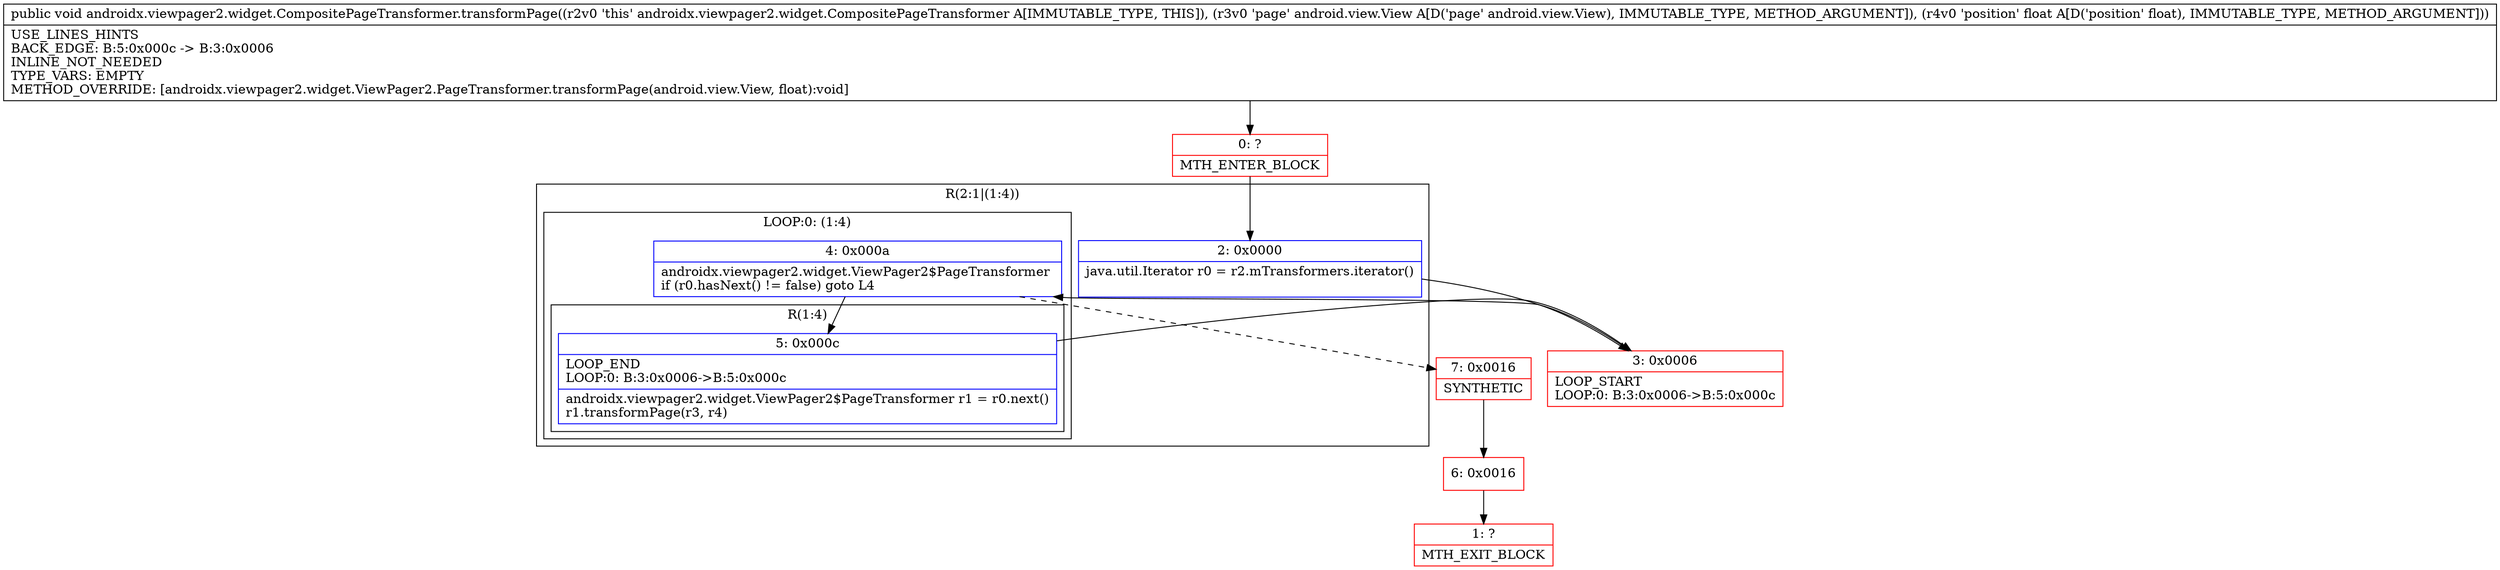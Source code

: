 digraph "CFG forandroidx.viewpager2.widget.CompositePageTransformer.transformPage(Landroid\/view\/View;F)V" {
subgraph cluster_Region_1571142652 {
label = "R(2:1|(1:4))";
node [shape=record,color=blue];
Node_2 [shape=record,label="{2\:\ 0x0000|java.util.Iterator r0 = r2.mTransformers.iterator()\l\l}"];
subgraph cluster_LoopRegion_473527679 {
label = "LOOP:0: (1:4)";
node [shape=record,color=blue];
Node_4 [shape=record,label="{4\:\ 0x000a|androidx.viewpager2.widget.ViewPager2$PageTransformer \lif (r0.hasNext() != false) goto L4\l}"];
subgraph cluster_Region_205689731 {
label = "R(1:4)";
node [shape=record,color=blue];
Node_5 [shape=record,label="{5\:\ 0x000c|LOOP_END\lLOOP:0: B:3:0x0006\-\>B:5:0x000c\l|androidx.viewpager2.widget.ViewPager2$PageTransformer r1 = r0.next()\lr1.transformPage(r3, r4)\l}"];
}
}
}
Node_0 [shape=record,color=red,label="{0\:\ ?|MTH_ENTER_BLOCK\l}"];
Node_3 [shape=record,color=red,label="{3\:\ 0x0006|LOOP_START\lLOOP:0: B:3:0x0006\-\>B:5:0x000c\l}"];
Node_7 [shape=record,color=red,label="{7\:\ 0x0016|SYNTHETIC\l}"];
Node_6 [shape=record,color=red,label="{6\:\ 0x0016}"];
Node_1 [shape=record,color=red,label="{1\:\ ?|MTH_EXIT_BLOCK\l}"];
MethodNode[shape=record,label="{public void androidx.viewpager2.widget.CompositePageTransformer.transformPage((r2v0 'this' androidx.viewpager2.widget.CompositePageTransformer A[IMMUTABLE_TYPE, THIS]), (r3v0 'page' android.view.View A[D('page' android.view.View), IMMUTABLE_TYPE, METHOD_ARGUMENT]), (r4v0 'position' float A[D('position' float), IMMUTABLE_TYPE, METHOD_ARGUMENT]))  | USE_LINES_HINTS\lBACK_EDGE: B:5:0x000c \-\> B:3:0x0006\lINLINE_NOT_NEEDED\lTYPE_VARS: EMPTY\lMETHOD_OVERRIDE: [androidx.viewpager2.widget.ViewPager2.PageTransformer.transformPage(android.view.View, float):void]\l}"];
MethodNode -> Node_0;Node_2 -> Node_3;
Node_4 -> Node_5;
Node_4 -> Node_7[style=dashed];
Node_5 -> Node_3;
Node_0 -> Node_2;
Node_3 -> Node_4;
Node_7 -> Node_6;
Node_6 -> Node_1;
}

